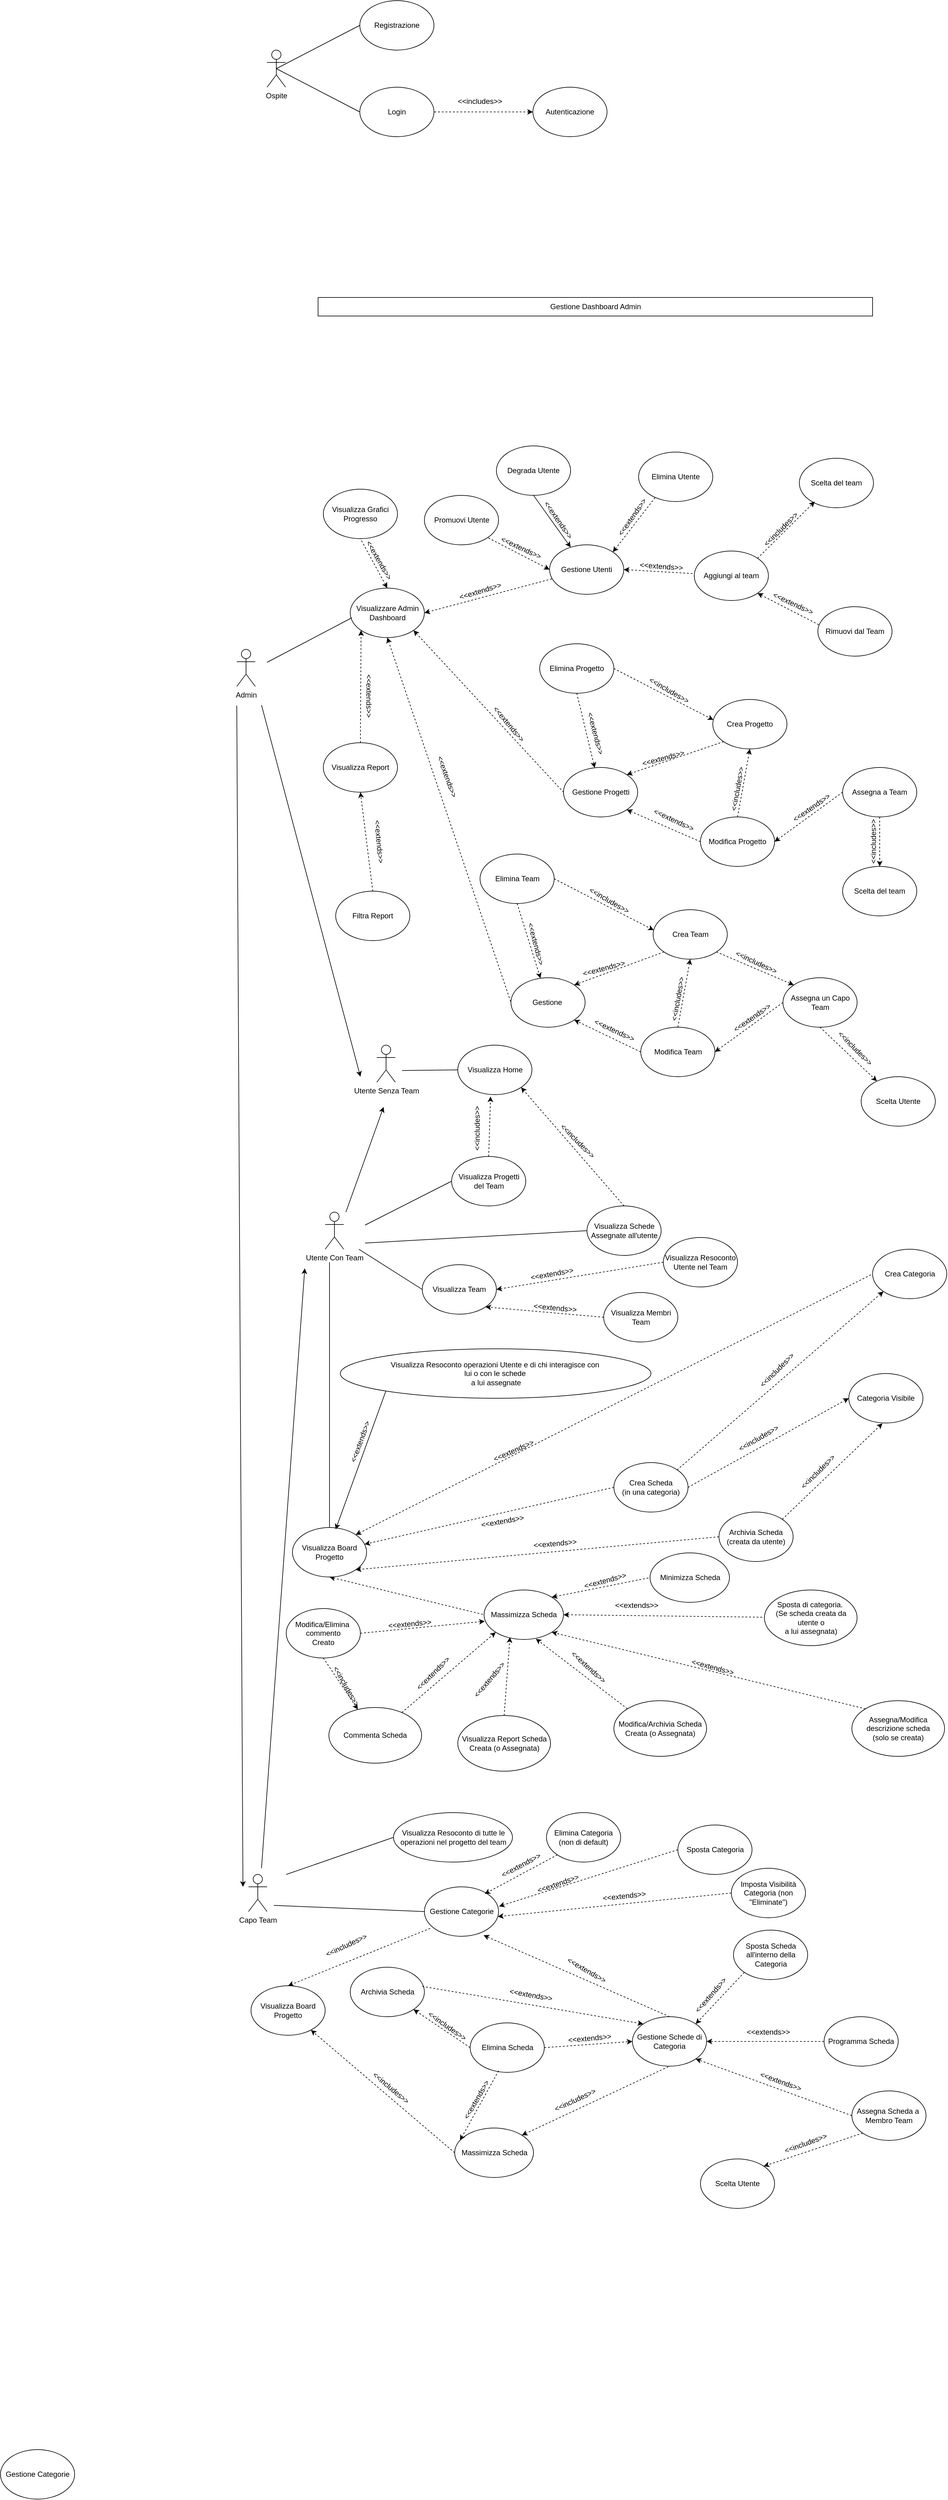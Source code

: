 <mxfile version="24.6.4" type="github">
  <diagram name="Pagina-1" id="KFBvWV9ZZOU13Cy6iktH">
    <mxGraphModel dx="5329" dy="2544" grid="1" gridSize="10" guides="1" tooltips="1" connect="1" arrows="1" fold="1" page="1" pageScale="1" pageWidth="827" pageHeight="1169" math="0" shadow="0">
      <root>
        <mxCell id="0" />
        <mxCell id="1" parent="0" />
        <mxCell id="cbM6GUbynL4qm3RJA88i-6" value="Ospite" style="shape=umlActor;verticalLabelPosition=bottom;verticalAlign=top;html=1;outlineConnect=0;" vertex="1" parent="1">
          <mxGeometry x="139" y="140" width="30" height="60" as="geometry" />
        </mxCell>
        <mxCell id="cbM6GUbynL4qm3RJA88i-9" value="" style="endArrow=none;html=1;rounded=0;exitX=0.5;exitY=0.5;exitDx=0;exitDy=0;exitPerimeter=0;entryX=0;entryY=0.5;entryDx=0;entryDy=0;" edge="1" parent="1" source="cbM6GUbynL4qm3RJA88i-6" target="cbM6GUbynL4qm3RJA88i-14">
          <mxGeometry width="50" height="50" relative="1" as="geometry">
            <mxPoint x="179" y="170" as="sourcePoint" />
            <mxPoint x="279" y="170" as="targetPoint" />
          </mxGeometry>
        </mxCell>
        <mxCell id="cbM6GUbynL4qm3RJA88i-10" value="Registrazione" style="ellipse;whiteSpace=wrap;html=1;" vertex="1" parent="1">
          <mxGeometry x="289" y="60" width="120" height="80" as="geometry" />
        </mxCell>
        <mxCell id="cbM6GUbynL4qm3RJA88i-15" style="edgeStyle=orthogonalEdgeStyle;rounded=0;orthogonalLoop=1;jettySize=auto;html=1;exitX=0;exitY=0.5;exitDx=0;exitDy=0;entryX=1;entryY=0.5;entryDx=0;entryDy=0;dashed=1;endArrow=none;endFill=0;startArrow=classic;startFill=1;" edge="1" parent="1" source="cbM6GUbynL4qm3RJA88i-13" target="cbM6GUbynL4qm3RJA88i-14">
          <mxGeometry relative="1" as="geometry" />
        </mxCell>
        <mxCell id="cbM6GUbynL4qm3RJA88i-13" value="Autenticazione" style="ellipse;whiteSpace=wrap;html=1;" vertex="1" parent="1">
          <mxGeometry x="569" y="200" width="120" height="80" as="geometry" />
        </mxCell>
        <mxCell id="cbM6GUbynL4qm3RJA88i-14" value="Login" style="ellipse;whiteSpace=wrap;html=1;" vertex="1" parent="1">
          <mxGeometry x="289" y="200" width="120" height="80" as="geometry" />
        </mxCell>
        <mxCell id="cbM6GUbynL4qm3RJA88i-17" value="" style="endArrow=none;html=1;rounded=0;entryX=0;entryY=0.5;entryDx=0;entryDy=0;exitX=0.5;exitY=0.5;exitDx=0;exitDy=0;exitPerimeter=0;" edge="1" parent="1" source="cbM6GUbynL4qm3RJA88i-6" target="cbM6GUbynL4qm3RJA88i-10">
          <mxGeometry width="50" height="50" relative="1" as="geometry">
            <mxPoint x="189" y="160" as="sourcePoint" />
            <mxPoint x="239" y="110" as="targetPoint" />
          </mxGeometry>
        </mxCell>
        <mxCell id="cbM6GUbynL4qm3RJA88i-18" value="&amp;lt;&amp;lt;includes&amp;gt;&amp;gt;" style="text;html=1;align=center;verticalAlign=middle;resizable=0;points=[];autosize=1;strokeColor=none;fillColor=none;" vertex="1" parent="1">
          <mxGeometry x="432.5" y="208" width="100" height="30" as="geometry" />
        </mxCell>
        <mxCell id="cbM6GUbynL4qm3RJA88i-19" value="Admin" style="shape=umlActor;verticalLabelPosition=bottom;verticalAlign=top;html=1;outlineConnect=0;" vertex="1" parent="1">
          <mxGeometry x="90" y="1109" width="30" height="60" as="geometry" />
        </mxCell>
        <mxCell id="cbM6GUbynL4qm3RJA88i-23" value="Visualizza Grafici&lt;br&gt;Progresso" style="ellipse;whiteSpace=wrap;html=1;" vertex="1" parent="1">
          <mxGeometry x="230" y="850" width="120" height="80" as="geometry" />
        </mxCell>
        <mxCell id="cbM6GUbynL4qm3RJA88i-28" value="Gestione Dashboard Admin" style="rounded=0;whiteSpace=wrap;html=1;" vertex="1" parent="1">
          <mxGeometry x="221.5" y="540" width="897" height="30" as="geometry" />
        </mxCell>
        <mxCell id="cbM6GUbynL4qm3RJA88i-31" style="rounded=0;orthogonalLoop=1;jettySize=auto;html=1;exitX=1;exitY=0.5;exitDx=0;exitDy=0;endArrow=none;endFill=0;dashed=1;startArrow=classic;startFill=1;" edge="1" parent="1" source="cbM6GUbynL4qm3RJA88i-29" target="cbM6GUbynL4qm3RJA88i-30">
          <mxGeometry relative="1" as="geometry" />
        </mxCell>
        <mxCell id="cbM6GUbynL4qm3RJA88i-96" style="rounded=0;orthogonalLoop=1;jettySize=auto;html=1;exitX=0.5;exitY=1;exitDx=0;exitDy=0;entryX=0;entryY=0.5;entryDx=0;entryDy=0;dashed=1;endArrow=none;endFill=0;startArrow=classic;startFill=1;" edge="1" parent="1" source="cbM6GUbynL4qm3RJA88i-29" target="cbM6GUbynL4qm3RJA88i-97">
          <mxGeometry relative="1" as="geometry">
            <mxPoint x="467.574" y="1501.716" as="targetPoint" />
          </mxGeometry>
        </mxCell>
        <mxCell id="cbM6GUbynL4qm3RJA88i-141" style="rounded=0;orthogonalLoop=1;jettySize=auto;html=1;exitX=0.5;exitY=0;exitDx=0;exitDy=0;entryX=0.5;entryY=1;entryDx=0;entryDy=0;dashed=1;startArrow=classic;startFill=1;endArrow=none;endFill=0;" edge="1" parent="1" source="cbM6GUbynL4qm3RJA88i-29" target="cbM6GUbynL4qm3RJA88i-23">
          <mxGeometry relative="1" as="geometry" />
        </mxCell>
        <mxCell id="cbM6GUbynL4qm3RJA88i-29" value="Visualizzare Admin Dashboard" style="ellipse;whiteSpace=wrap;html=1;" vertex="1" parent="1">
          <mxGeometry x="273.5" y="1010" width="120" height="80" as="geometry" />
        </mxCell>
        <mxCell id="cbM6GUbynL4qm3RJA88i-48" style="rounded=0;orthogonalLoop=1;jettySize=auto;html=1;exitX=0;exitY=0.5;exitDx=0;exitDy=0;entryX=1;entryY=1;entryDx=0;entryDy=0;endArrow=none;endFill=0;startArrow=classic;startFill=1;dashed=1;" edge="1" parent="1" source="cbM6GUbynL4qm3RJA88i-30" target="cbM6GUbynL4qm3RJA88i-40">
          <mxGeometry relative="1" as="geometry" />
        </mxCell>
        <mxCell id="cbM6GUbynL4qm3RJA88i-51" style="rounded=0;orthogonalLoop=1;jettySize=auto;html=1;exitX=1;exitY=0.5;exitDx=0;exitDy=0;endArrow=none;endFill=0;startArrow=classic;startFill=1;dashed=1;" edge="1" parent="1" source="cbM6GUbynL4qm3RJA88i-30" target="cbM6GUbynL4qm3RJA88i-43">
          <mxGeometry relative="1" as="geometry" />
        </mxCell>
        <mxCell id="cbM6GUbynL4qm3RJA88i-30" value="Gestione Utenti" style="ellipse;whiteSpace=wrap;html=1;" vertex="1" parent="1">
          <mxGeometry x="596" y="940" width="120" height="80" as="geometry" />
        </mxCell>
        <mxCell id="cbM6GUbynL4qm3RJA88i-32" value="Gestione Progetti" style="ellipse;whiteSpace=wrap;html=1;" vertex="1" parent="1">
          <mxGeometry x="618.5" y="1300" width="120" height="80" as="geometry" />
        </mxCell>
        <mxCell id="cbM6GUbynL4qm3RJA88i-133" style="rounded=0;orthogonalLoop=1;jettySize=auto;html=1;exitX=0.5;exitY=0;exitDx=0;exitDy=0;entryX=0;entryY=1;entryDx=0;entryDy=0;dashed=1;" edge="1" parent="1" source="cbM6GUbynL4qm3RJA88i-36" target="cbM6GUbynL4qm3RJA88i-29">
          <mxGeometry relative="1" as="geometry" />
        </mxCell>
        <mxCell id="cbM6GUbynL4qm3RJA88i-36" value="Visualizza Report" style="ellipse;whiteSpace=wrap;html=1;" vertex="1" parent="1">
          <mxGeometry x="230" y="1260" width="120" height="80" as="geometry" />
        </mxCell>
        <mxCell id="cbM6GUbynL4qm3RJA88i-39" value="&amp;lt;&amp;lt;extends&amp;gt;&amp;gt;" style="text;html=1;align=center;verticalAlign=middle;whiteSpace=wrap;rounded=0;rotation=343;" vertex="1" parent="1">
          <mxGeometry x="453.5" y="1000" width="60" height="30" as="geometry" />
        </mxCell>
        <mxCell id="cbM6GUbynL4qm3RJA88i-40" value="Promuovi Utente" style="ellipse;whiteSpace=wrap;html=1;" vertex="1" parent="1">
          <mxGeometry x="393.5" y="860" width="120" height="80" as="geometry" />
        </mxCell>
        <mxCell id="cbM6GUbynL4qm3RJA88i-49" style="rounded=0;orthogonalLoop=1;jettySize=auto;html=1;exitX=0.5;exitY=1;exitDx=0;exitDy=0;" edge="1" parent="1" source="cbM6GUbynL4qm3RJA88i-41" target="cbM6GUbynL4qm3RJA88i-30">
          <mxGeometry relative="1" as="geometry" />
        </mxCell>
        <mxCell id="cbM6GUbynL4qm3RJA88i-41" value="Degrada Utente" style="ellipse;whiteSpace=wrap;html=1;" vertex="1" parent="1">
          <mxGeometry x="510" y="780" width="120" height="80" as="geometry" />
        </mxCell>
        <mxCell id="cbM6GUbynL4qm3RJA88i-42" value="Elimina Utente" style="ellipse;whiteSpace=wrap;html=1;" vertex="1" parent="1">
          <mxGeometry x="740" y="790" width="120" height="80" as="geometry" />
        </mxCell>
        <mxCell id="cbM6GUbynL4qm3RJA88i-43" value="Aggiungi al team" style="ellipse;whiteSpace=wrap;html=1;" vertex="1" parent="1">
          <mxGeometry x="830" y="950" width="120" height="80" as="geometry" />
        </mxCell>
        <mxCell id="cbM6GUbynL4qm3RJA88i-44" value="Rimuovi dal Team" style="ellipse;whiteSpace=wrap;html=1;" vertex="1" parent="1">
          <mxGeometry x="1030" y="1040" width="120" height="80" as="geometry" />
        </mxCell>
        <mxCell id="cbM6GUbynL4qm3RJA88i-45" value="Scelta del team" style="ellipse;whiteSpace=wrap;html=1;" vertex="1" parent="1">
          <mxGeometry x="1000" y="800" width="120" height="80" as="geometry" />
        </mxCell>
        <mxCell id="cbM6GUbynL4qm3RJA88i-50" style="rounded=0;orthogonalLoop=1;jettySize=auto;html=1;exitX=1;exitY=0;exitDx=0;exitDy=0;entryX=0.233;entryY=0.9;entryDx=0;entryDy=0;entryPerimeter=0;endArrow=none;endFill=0;startArrow=classic;startFill=1;dashed=1;" edge="1" parent="1" source="cbM6GUbynL4qm3RJA88i-30" target="cbM6GUbynL4qm3RJA88i-42">
          <mxGeometry relative="1" as="geometry" />
        </mxCell>
        <mxCell id="cbM6GUbynL4qm3RJA88i-52" style="rounded=0;orthogonalLoop=1;jettySize=auto;html=1;exitX=1;exitY=0;exitDx=0;exitDy=0;entryX=0.208;entryY=0.875;entryDx=0;entryDy=0;entryPerimeter=0;dashed=1;" edge="1" parent="1" source="cbM6GUbynL4qm3RJA88i-43" target="cbM6GUbynL4qm3RJA88i-45">
          <mxGeometry relative="1" as="geometry" />
        </mxCell>
        <mxCell id="cbM6GUbynL4qm3RJA88i-53" style="rounded=0;orthogonalLoop=1;jettySize=auto;html=1;exitX=1;exitY=1;exitDx=0;exitDy=0;entryX=0.025;entryY=0.375;entryDx=0;entryDy=0;entryPerimeter=0;endArrow=none;endFill=0;startArrow=classic;startFill=1;dashed=1;" edge="1" parent="1" source="cbM6GUbynL4qm3RJA88i-43" target="cbM6GUbynL4qm3RJA88i-44">
          <mxGeometry relative="1" as="geometry" />
        </mxCell>
        <mxCell id="cbM6GUbynL4qm3RJA88i-54" value="&amp;lt;&amp;lt;extends&amp;gt;&amp;gt;" style="text;html=1;align=center;verticalAlign=middle;whiteSpace=wrap;rounded=0;rotation=55;" vertex="1" parent="1">
          <mxGeometry x="580" y="885" width="60" height="30" as="geometry" />
        </mxCell>
        <mxCell id="cbM6GUbynL4qm3RJA88i-56" value="&amp;lt;&amp;lt;extends&amp;gt;&amp;gt;" style="text;html=1;align=center;verticalAlign=middle;whiteSpace=wrap;rounded=0;rotation=25;" vertex="1" parent="1">
          <mxGeometry x="520" y="930" width="60" height="30" as="geometry" />
        </mxCell>
        <mxCell id="cbM6GUbynL4qm3RJA88i-57" value="&amp;lt;&amp;lt;extends&amp;gt;&amp;gt;" style="text;html=1;align=center;verticalAlign=middle;whiteSpace=wrap;rounded=0;rotation=-55;" vertex="1" parent="1">
          <mxGeometry x="700" y="880" width="60" height="30" as="geometry" />
        </mxCell>
        <mxCell id="cbM6GUbynL4qm3RJA88i-59" value="&amp;lt;&amp;lt;extends&amp;gt;&amp;gt;" style="text;html=1;align=center;verticalAlign=middle;whiteSpace=wrap;rounded=0;rotation=4;" vertex="1" parent="1">
          <mxGeometry x="747" y="960" width="60" height="30" as="geometry" />
        </mxCell>
        <mxCell id="cbM6GUbynL4qm3RJA88i-62" value="&amp;lt;&amp;lt;extends&amp;gt;&amp;gt;" style="text;html=1;align=center;verticalAlign=middle;whiteSpace=wrap;rounded=0;rotation=25;" vertex="1" parent="1">
          <mxGeometry x="960" y="1020" width="60" height="30" as="geometry" />
        </mxCell>
        <mxCell id="cbM6GUbynL4qm3RJA88i-63" value="&amp;lt;&amp;lt;includes&amp;gt;&amp;gt;" style="text;html=1;align=center;verticalAlign=middle;resizable=0;points=[];autosize=1;strokeColor=none;fillColor=none;rotation=-45;" vertex="1" parent="1">
          <mxGeometry x="920" y="900" width="100" height="30" as="geometry" />
        </mxCell>
        <mxCell id="cbM6GUbynL4qm3RJA88i-65" style="rounded=0;orthogonalLoop=1;jettySize=auto;html=1;exitX=1;exitY=1;exitDx=0;exitDy=0;endArrow=none;endFill=0;dashed=1;startArrow=classic;startFill=1;entryX=0;entryY=0.5;entryDx=0;entryDy=0;" edge="1" parent="1" source="cbM6GUbynL4qm3RJA88i-29" target="cbM6GUbynL4qm3RJA88i-32">
          <mxGeometry relative="1" as="geometry">
            <mxPoint x="440" y="1179.11" as="sourcePoint" />
            <mxPoint x="585" y="1120.11" as="targetPoint" />
          </mxGeometry>
        </mxCell>
        <mxCell id="cbM6GUbynL4qm3RJA88i-66" value="&amp;lt;&amp;lt;extends&amp;gt;&amp;gt;" style="text;html=1;align=center;verticalAlign=middle;whiteSpace=wrap;rounded=0;rotation=50;" vertex="1" parent="1">
          <mxGeometry x="500" y="1215" width="60" height="30" as="geometry" />
        </mxCell>
        <mxCell id="cbM6GUbynL4qm3RJA88i-71" style="rounded=0;orthogonalLoop=1;jettySize=auto;html=1;exitX=0;exitY=1;exitDx=0;exitDy=0;entryX=1;entryY=0;entryDx=0;entryDy=0;dashed=1;" edge="1" parent="1" source="cbM6GUbynL4qm3RJA88i-67" target="cbM6GUbynL4qm3RJA88i-32">
          <mxGeometry relative="1" as="geometry" />
        </mxCell>
        <mxCell id="cbM6GUbynL4qm3RJA88i-67" value="Crea Progetto" style="ellipse;whiteSpace=wrap;html=1;" vertex="1" parent="1">
          <mxGeometry x="860" y="1190" width="120" height="80" as="geometry" />
        </mxCell>
        <mxCell id="cbM6GUbynL4qm3RJA88i-79" style="rounded=0;orthogonalLoop=1;jettySize=auto;html=1;exitX=0.5;exitY=1;exitDx=0;exitDy=0;dashed=1;" edge="1" parent="1" source="cbM6GUbynL4qm3RJA88i-68" target="cbM6GUbynL4qm3RJA88i-32">
          <mxGeometry relative="1" as="geometry" />
        </mxCell>
        <mxCell id="cbM6GUbynL4qm3RJA88i-68" value="Elimina Progetto" style="ellipse;whiteSpace=wrap;html=1;" vertex="1" parent="1">
          <mxGeometry x="580" y="1100" width="120" height="80" as="geometry" />
        </mxCell>
        <mxCell id="cbM6GUbynL4qm3RJA88i-80" style="rounded=0;orthogonalLoop=1;jettySize=auto;html=1;exitX=0;exitY=0.5;exitDx=0;exitDy=0;entryX=1;entryY=1;entryDx=0;entryDy=0;dashed=1;" edge="1" parent="1" source="cbM6GUbynL4qm3RJA88i-69" target="cbM6GUbynL4qm3RJA88i-32">
          <mxGeometry relative="1" as="geometry" />
        </mxCell>
        <mxCell id="cbM6GUbynL4qm3RJA88i-86" style="rounded=0;orthogonalLoop=1;jettySize=auto;html=1;exitX=0.5;exitY=0;exitDx=0;exitDy=0;entryX=0.5;entryY=1;entryDx=0;entryDy=0;dashed=1;" edge="1" parent="1" source="cbM6GUbynL4qm3RJA88i-69" target="cbM6GUbynL4qm3RJA88i-67">
          <mxGeometry relative="1" as="geometry" />
        </mxCell>
        <mxCell id="cbM6GUbynL4qm3RJA88i-69" value="Modifica Progetto" style="ellipse;whiteSpace=wrap;html=1;" vertex="1" parent="1">
          <mxGeometry x="840" y="1380" width="120" height="80" as="geometry" />
        </mxCell>
        <mxCell id="cbM6GUbynL4qm3RJA88i-84" style="rounded=0;orthogonalLoop=1;jettySize=auto;html=1;exitX=0;exitY=0.5;exitDx=0;exitDy=0;entryX=1;entryY=0.5;entryDx=0;entryDy=0;dashed=1;" edge="1" parent="1" source="cbM6GUbynL4qm3RJA88i-70" target="cbM6GUbynL4qm3RJA88i-69">
          <mxGeometry relative="1" as="geometry" />
        </mxCell>
        <mxCell id="cbM6GUbynL4qm3RJA88i-119" style="edgeStyle=orthogonalEdgeStyle;rounded=0;orthogonalLoop=1;jettySize=auto;html=1;exitX=0.5;exitY=1;exitDx=0;exitDy=0;dashed=1;" edge="1" parent="1" source="cbM6GUbynL4qm3RJA88i-70" target="cbM6GUbynL4qm3RJA88i-114">
          <mxGeometry relative="1" as="geometry" />
        </mxCell>
        <mxCell id="cbM6GUbynL4qm3RJA88i-70" value="Assegna a Team" style="ellipse;whiteSpace=wrap;html=1;" vertex="1" parent="1">
          <mxGeometry x="1070" y="1300" width="120" height="80" as="geometry" />
        </mxCell>
        <mxCell id="cbM6GUbynL4qm3RJA88i-85" style="rounded=0;orthogonalLoop=1;jettySize=auto;html=1;exitX=1;exitY=0.5;exitDx=0;exitDy=0;entryX=0.008;entryY=0.413;entryDx=0;entryDy=0;entryPerimeter=0;dashed=1;" edge="1" parent="1" source="cbM6GUbynL4qm3RJA88i-68" target="cbM6GUbynL4qm3RJA88i-67">
          <mxGeometry relative="1" as="geometry" />
        </mxCell>
        <mxCell id="cbM6GUbynL4qm3RJA88i-87" value="&amp;lt;&amp;lt;extends&amp;gt;&amp;gt;" style="text;html=1;align=center;verticalAlign=middle;whiteSpace=wrap;rounded=0;rotation=-15;" vertex="1" parent="1">
          <mxGeometry x="750" y="1270" width="60" height="30" as="geometry" />
        </mxCell>
        <mxCell id="cbM6GUbynL4qm3RJA88i-88" value="&amp;lt;&amp;lt;extends&amp;gt;&amp;gt;" style="text;html=1;align=center;verticalAlign=middle;whiteSpace=wrap;rounded=0;rotation=-35;" vertex="1" parent="1">
          <mxGeometry x="990" y="1350" width="60" height="30" as="geometry" />
        </mxCell>
        <mxCell id="cbM6GUbynL4qm3RJA88i-89" value="&amp;lt;&amp;lt;extends&amp;gt;&amp;gt;" style="text;html=1;align=center;verticalAlign=middle;whiteSpace=wrap;rounded=0;rotation=25;" vertex="1" parent="1">
          <mxGeometry x="767" y="1370" width="60" height="30" as="geometry" />
        </mxCell>
        <mxCell id="cbM6GUbynL4qm3RJA88i-92" value="&amp;lt;&amp;lt;extends&amp;gt;&amp;gt;" style="text;html=1;align=center;verticalAlign=middle;whiteSpace=wrap;rounded=0;rotation=75;" vertex="1" parent="1">
          <mxGeometry x="640" y="1230" width="60" height="30" as="geometry" />
        </mxCell>
        <mxCell id="cbM6GUbynL4qm3RJA88i-94" value="&amp;lt;&amp;lt;includes&amp;gt;&amp;gt;" style="text;html=1;align=center;verticalAlign=middle;resizable=0;points=[];autosize=1;strokeColor=none;fillColor=none;rotation=30;" vertex="1" parent="1">
          <mxGeometry x="738.5" y="1160" width="100" height="30" as="geometry" />
        </mxCell>
        <mxCell id="cbM6GUbynL4qm3RJA88i-95" value="&amp;lt;&amp;lt;includes&amp;gt;&amp;gt;" style="text;html=1;align=center;verticalAlign=middle;resizable=0;points=[];autosize=1;strokeColor=none;fillColor=none;rotation=-80;" vertex="1" parent="1">
          <mxGeometry x="850" y="1320" width="100" height="30" as="geometry" />
        </mxCell>
        <mxCell id="cbM6GUbynL4qm3RJA88i-97" value="Gestione&amp;nbsp;" style="ellipse;whiteSpace=wrap;html=1;" vertex="1" parent="1">
          <mxGeometry x="533.5" y="1640" width="120" height="80" as="geometry" />
        </mxCell>
        <mxCell id="cbM6GUbynL4qm3RJA88i-98" style="rounded=0;orthogonalLoop=1;jettySize=auto;html=1;exitX=0;exitY=1;exitDx=0;exitDy=0;entryX=1;entryY=0;entryDx=0;entryDy=0;dashed=1;" edge="1" source="cbM6GUbynL4qm3RJA88i-99" target="cbM6GUbynL4qm3RJA88i-97" parent="1">
          <mxGeometry relative="1" as="geometry" />
        </mxCell>
        <mxCell id="cbM6GUbynL4qm3RJA88i-120" style="rounded=0;orthogonalLoop=1;jettySize=auto;html=1;exitX=1;exitY=1;exitDx=0;exitDy=0;entryX=0;entryY=0;entryDx=0;entryDy=0;dashed=1;" edge="1" parent="1" source="cbM6GUbynL4qm3RJA88i-99" target="cbM6GUbynL4qm3RJA88i-106">
          <mxGeometry relative="1" as="geometry" />
        </mxCell>
        <mxCell id="cbM6GUbynL4qm3RJA88i-99" value="Crea Team" style="ellipse;whiteSpace=wrap;html=1;" vertex="1" parent="1">
          <mxGeometry x="763.5" y="1530" width="120" height="80" as="geometry" />
        </mxCell>
        <mxCell id="cbM6GUbynL4qm3RJA88i-100" style="rounded=0;orthogonalLoop=1;jettySize=auto;html=1;exitX=0.5;exitY=1;exitDx=0;exitDy=0;dashed=1;" edge="1" source="cbM6GUbynL4qm3RJA88i-101" target="cbM6GUbynL4qm3RJA88i-97" parent="1">
          <mxGeometry relative="1" as="geometry" />
        </mxCell>
        <mxCell id="cbM6GUbynL4qm3RJA88i-101" value="Elimina Team" style="ellipse;whiteSpace=wrap;html=1;" vertex="1" parent="1">
          <mxGeometry x="483.5" y="1440" width="120" height="80" as="geometry" />
        </mxCell>
        <mxCell id="cbM6GUbynL4qm3RJA88i-102" style="rounded=0;orthogonalLoop=1;jettySize=auto;html=1;exitX=0;exitY=0.5;exitDx=0;exitDy=0;entryX=1;entryY=1;entryDx=0;entryDy=0;dashed=1;" edge="1" source="cbM6GUbynL4qm3RJA88i-104" target="cbM6GUbynL4qm3RJA88i-97" parent="1">
          <mxGeometry relative="1" as="geometry" />
        </mxCell>
        <mxCell id="cbM6GUbynL4qm3RJA88i-103" style="rounded=0;orthogonalLoop=1;jettySize=auto;html=1;exitX=0.5;exitY=0;exitDx=0;exitDy=0;entryX=0.5;entryY=1;entryDx=0;entryDy=0;dashed=1;" edge="1" source="cbM6GUbynL4qm3RJA88i-104" target="cbM6GUbynL4qm3RJA88i-99" parent="1">
          <mxGeometry relative="1" as="geometry" />
        </mxCell>
        <mxCell id="cbM6GUbynL4qm3RJA88i-104" value="Modifica Team" style="ellipse;whiteSpace=wrap;html=1;" vertex="1" parent="1">
          <mxGeometry x="743.5" y="1720" width="120" height="80" as="geometry" />
        </mxCell>
        <mxCell id="cbM6GUbynL4qm3RJA88i-105" style="rounded=0;orthogonalLoop=1;jettySize=auto;html=1;exitX=0;exitY=0.5;exitDx=0;exitDy=0;entryX=1;entryY=0.5;entryDx=0;entryDy=0;dashed=1;" edge="1" source="cbM6GUbynL4qm3RJA88i-106" target="cbM6GUbynL4qm3RJA88i-104" parent="1">
          <mxGeometry relative="1" as="geometry" />
        </mxCell>
        <mxCell id="cbM6GUbynL4qm3RJA88i-106" value="Assegna un Capo Team" style="ellipse;whiteSpace=wrap;html=1;" vertex="1" parent="1">
          <mxGeometry x="973.5" y="1640" width="120" height="80" as="geometry" />
        </mxCell>
        <mxCell id="cbM6GUbynL4qm3RJA88i-107" style="rounded=0;orthogonalLoop=1;jettySize=auto;html=1;exitX=1;exitY=0.5;exitDx=0;exitDy=0;entryX=0.008;entryY=0.413;entryDx=0;entryDy=0;entryPerimeter=0;dashed=1;" edge="1" source="cbM6GUbynL4qm3RJA88i-101" target="cbM6GUbynL4qm3RJA88i-99" parent="1">
          <mxGeometry relative="1" as="geometry" />
        </mxCell>
        <mxCell id="cbM6GUbynL4qm3RJA88i-108" value="&amp;lt;&amp;lt;extends&amp;gt;&amp;gt;" style="text;html=1;align=center;verticalAlign=middle;whiteSpace=wrap;rounded=0;rotation=-15;" vertex="1" parent="1">
          <mxGeometry x="653.5" y="1610" width="60" height="30" as="geometry" />
        </mxCell>
        <mxCell id="cbM6GUbynL4qm3RJA88i-109" value="&amp;lt;&amp;lt;extends&amp;gt;&amp;gt;" style="text;html=1;align=center;verticalAlign=middle;whiteSpace=wrap;rounded=0;rotation=-35;" vertex="1" parent="1">
          <mxGeometry x="893.5" y="1690" width="60" height="30" as="geometry" />
        </mxCell>
        <mxCell id="cbM6GUbynL4qm3RJA88i-110" value="&amp;lt;&amp;lt;extends&amp;gt;&amp;gt;" style="text;html=1;align=center;verticalAlign=middle;whiteSpace=wrap;rounded=0;rotation=25;" vertex="1" parent="1">
          <mxGeometry x="670.5" y="1710" width="60" height="30" as="geometry" />
        </mxCell>
        <mxCell id="cbM6GUbynL4qm3RJA88i-111" value="&amp;lt;&amp;lt;extends&amp;gt;&amp;gt;" style="text;html=1;align=center;verticalAlign=middle;whiteSpace=wrap;rounded=0;rotation=75;" vertex="1" parent="1">
          <mxGeometry x="543.5" y="1570" width="60" height="30" as="geometry" />
        </mxCell>
        <mxCell id="cbM6GUbynL4qm3RJA88i-112" value="&amp;lt;&amp;lt;includes&amp;gt;&amp;gt;" style="text;html=1;align=center;verticalAlign=middle;resizable=0;points=[];autosize=1;strokeColor=none;fillColor=none;rotation=30;" vertex="1" parent="1">
          <mxGeometry x="642" y="1500" width="100" height="30" as="geometry" />
        </mxCell>
        <mxCell id="cbM6GUbynL4qm3RJA88i-113" value="&amp;lt;&amp;lt;includes&amp;gt;&amp;gt;" style="text;html=1;align=center;verticalAlign=middle;resizable=0;points=[];autosize=1;strokeColor=none;fillColor=none;rotation=-80;" vertex="1" parent="1">
          <mxGeometry x="753.5" y="1660" width="100" height="30" as="geometry" />
        </mxCell>
        <mxCell id="cbM6GUbynL4qm3RJA88i-114" value="Scelta del team" style="ellipse;whiteSpace=wrap;html=1;" vertex="1" parent="1">
          <mxGeometry x="1070" y="1460" width="120" height="80" as="geometry" />
        </mxCell>
        <mxCell id="cbM6GUbynL4qm3RJA88i-116" value="&amp;lt;&amp;lt;includes&amp;gt;&amp;gt;" style="text;html=1;align=center;verticalAlign=middle;resizable=0;points=[];autosize=1;strokeColor=none;fillColor=none;rotation=-90;" vertex="1" parent="1">
          <mxGeometry x="1070" y="1405" width="100" height="30" as="geometry" />
        </mxCell>
        <mxCell id="cbM6GUbynL4qm3RJA88i-121" value="&amp;lt;&amp;lt;includes&amp;gt;&amp;gt;" style="text;html=1;align=center;verticalAlign=middle;resizable=0;points=[];autosize=1;strokeColor=none;fillColor=none;rotation=25;" vertex="1" parent="1">
          <mxGeometry x="880" y="1600" width="100" height="30" as="geometry" />
        </mxCell>
        <mxCell id="cbM6GUbynL4qm3RJA88i-122" style="rounded=0;orthogonalLoop=1;jettySize=auto;html=1;exitX=0.5;exitY=1;exitDx=0;exitDy=0;dashed=1;" edge="1" target="cbM6GUbynL4qm3RJA88i-123" parent="1" source="cbM6GUbynL4qm3RJA88i-106">
          <mxGeometry relative="1" as="geometry">
            <mxPoint x="1033.5" y="1730" as="sourcePoint" />
          </mxGeometry>
        </mxCell>
        <mxCell id="cbM6GUbynL4qm3RJA88i-123" value="Scelta Utente" style="ellipse;whiteSpace=wrap;html=1;" vertex="1" parent="1">
          <mxGeometry x="1100" y="1800" width="120" height="80" as="geometry" />
        </mxCell>
        <mxCell id="cbM6GUbynL4qm3RJA88i-124" value="&amp;lt;&amp;lt;includes&amp;gt;&amp;gt;" style="text;html=1;align=center;verticalAlign=middle;resizable=0;points=[];autosize=1;strokeColor=none;fillColor=none;rotation=45;" vertex="1" parent="1">
          <mxGeometry x="1040" y="1739" width="100" height="30" as="geometry" />
        </mxCell>
        <mxCell id="cbM6GUbynL4qm3RJA88i-137" style="rounded=0;orthogonalLoop=1;jettySize=auto;html=1;exitX=0.5;exitY=0;exitDx=0;exitDy=0;entryX=0.5;entryY=1;entryDx=0;entryDy=0;dashed=1;" edge="1" parent="1" source="cbM6GUbynL4qm3RJA88i-136" target="cbM6GUbynL4qm3RJA88i-36">
          <mxGeometry relative="1" as="geometry" />
        </mxCell>
        <mxCell id="cbM6GUbynL4qm3RJA88i-136" value="Filtra Report" style="ellipse;whiteSpace=wrap;html=1;" vertex="1" parent="1">
          <mxGeometry x="250" y="1500" width="120" height="80" as="geometry" />
        </mxCell>
        <mxCell id="cbM6GUbynL4qm3RJA88i-138" value="&amp;lt;&amp;lt;extends&amp;gt;&amp;gt;" style="text;html=1;align=center;verticalAlign=middle;whiteSpace=wrap;rounded=0;rotation=70;" vertex="1" parent="1">
          <mxGeometry x="400" y="1300" width="60" height="30" as="geometry" />
        </mxCell>
        <mxCell id="cbM6GUbynL4qm3RJA88i-139" value="&amp;lt;&amp;lt;extends&amp;gt;&amp;gt;" style="text;html=1;align=center;verticalAlign=middle;whiteSpace=wrap;rounded=0;rotation=90;" vertex="1" parent="1">
          <mxGeometry x="273.5" y="1169" width="60" height="30" as="geometry" />
        </mxCell>
        <mxCell id="cbM6GUbynL4qm3RJA88i-140" value="&amp;lt;&amp;lt;extends&amp;gt;&amp;gt;" style="text;html=1;align=center;verticalAlign=middle;whiteSpace=wrap;rounded=0;rotation=85;" vertex="1" parent="1">
          <mxGeometry x="290" y="1405" width="60" height="30" as="geometry" />
        </mxCell>
        <mxCell id="cbM6GUbynL4qm3RJA88i-142" value="&amp;lt;&amp;lt;extends&amp;gt;&amp;gt;" style="text;html=1;align=center;verticalAlign=middle;whiteSpace=wrap;rounded=0;rotation=60;" vertex="1" parent="1">
          <mxGeometry x="290" y="950" width="60" height="30" as="geometry" />
        </mxCell>
        <mxCell id="cbM6GUbynL4qm3RJA88i-144" value="Utente Senza Team" style="shape=umlActor;verticalLabelPosition=bottom;verticalAlign=top;html=1;outlineConnect=0;" vertex="1" parent="1">
          <mxGeometry x="316.5" y="1749" width="30" height="60" as="geometry" />
        </mxCell>
        <mxCell id="cbM6GUbynL4qm3RJA88i-145" value="Visualizza Home" style="ellipse;whiteSpace=wrap;html=1;" vertex="1" parent="1">
          <mxGeometry x="447.5" y="1749" width="120" height="80" as="geometry" />
        </mxCell>
        <mxCell id="cbM6GUbynL4qm3RJA88i-146" value="Visualizza Team" style="ellipse;whiteSpace=wrap;html=1;" vertex="1" parent="1">
          <mxGeometry x="390" y="2104" width="120" height="80" as="geometry" />
        </mxCell>
        <mxCell id="cbM6GUbynL4qm3RJA88i-219" style="rounded=0;orthogonalLoop=1;jettySize=auto;html=1;exitX=1;exitY=0;exitDx=0;exitDy=0;entryX=0;entryY=0.5;entryDx=0;entryDy=0;endArrow=none;endFill=0;startArrow=classic;startFill=1;dashed=1;" edge="1" parent="1" source="cbM6GUbynL4qm3RJA88i-147" target="cbM6GUbynL4qm3RJA88i-218">
          <mxGeometry relative="1" as="geometry" />
        </mxCell>
        <mxCell id="cbM6GUbynL4qm3RJA88i-222" style="rounded=0;orthogonalLoop=1;jettySize=auto;html=1;exitX=0.5;exitY=1;exitDx=0;exitDy=0;entryX=0;entryY=0.5;entryDx=0;entryDy=0;dashed=1;endArrow=none;endFill=0;startArrow=classic;startFill=1;" edge="1" parent="1" source="cbM6GUbynL4qm3RJA88i-147" target="cbM6GUbynL4qm3RJA88i-225">
          <mxGeometry relative="1" as="geometry">
            <mxPoint x="380" y="2789" as="targetPoint" />
          </mxGeometry>
        </mxCell>
        <mxCell id="cbM6GUbynL4qm3RJA88i-147" value="Visualizza Board&lt;br&gt;Progetto" style="ellipse;whiteSpace=wrap;html=1;" vertex="1" parent="1">
          <mxGeometry x="180" y="2529" width="120" height="80" as="geometry" />
        </mxCell>
        <mxCell id="cbM6GUbynL4qm3RJA88i-149" value="Capo Team" style="shape=umlActor;verticalLabelPosition=bottom;verticalAlign=top;html=1;outlineConnect=0;" vertex="1" parent="1">
          <mxGeometry x="109" y="3090" width="30" height="60" as="geometry" />
        </mxCell>
        <mxCell id="cbM6GUbynL4qm3RJA88i-152" value="Visualizza Progetti&lt;br&gt;del Team" style="ellipse;whiteSpace=wrap;html=1;" vertex="1" parent="1">
          <mxGeometry x="437.5" y="1929" width="120" height="80" as="geometry" />
        </mxCell>
        <mxCell id="cbM6GUbynL4qm3RJA88i-197" style="rounded=0;orthogonalLoop=1;jettySize=auto;html=1;exitX=0.5;exitY=0;exitDx=0;exitDy=0;entryX=1;entryY=1;entryDx=0;entryDy=0;dashed=1;" edge="1" parent="1" source="cbM6GUbynL4qm3RJA88i-153" target="cbM6GUbynL4qm3RJA88i-145">
          <mxGeometry relative="1" as="geometry" />
        </mxCell>
        <mxCell id="cbM6GUbynL4qm3RJA88i-153" value="Visualizza Schede Assegnate all&#39;utente" style="ellipse;whiteSpace=wrap;html=1;" vertex="1" parent="1">
          <mxGeometry x="656.5" y="2009" width="120" height="80" as="geometry" />
        </mxCell>
        <mxCell id="cbM6GUbynL4qm3RJA88i-206" style="rounded=0;orthogonalLoop=1;jettySize=auto;html=1;exitX=0;exitY=0.5;exitDx=0;exitDy=0;entryX=1;entryY=1;entryDx=0;entryDy=0;dashed=1;" edge="1" parent="1" source="cbM6GUbynL4qm3RJA88i-154" target="cbM6GUbynL4qm3RJA88i-146">
          <mxGeometry relative="1" as="geometry" />
        </mxCell>
        <mxCell id="cbM6GUbynL4qm3RJA88i-154" value="Visualizza Membri&lt;div&gt;Team&lt;/div&gt;" style="ellipse;whiteSpace=wrap;html=1;" vertex="1" parent="1">
          <mxGeometry x="683.5" y="2149" width="120" height="80" as="geometry" />
        </mxCell>
        <mxCell id="cbM6GUbynL4qm3RJA88i-311" style="rounded=0;orthogonalLoop=1;jettySize=auto;html=1;exitX=0;exitY=0.5;exitDx=0;exitDy=0;entryX=1;entryY=1;entryDx=0;entryDy=0;dashed=1;" edge="1" parent="1" source="cbM6GUbynL4qm3RJA88i-177" target="cbM6GUbynL4qm3RJA88i-310">
          <mxGeometry relative="1" as="geometry" />
        </mxCell>
        <mxCell id="cbM6GUbynL4qm3RJA88i-177" value="Elimina Scheda" style="ellipse;whiteSpace=wrap;html=1;" vertex="1" parent="1">
          <mxGeometry x="467.5" y="3330" width="120" height="80" as="geometry" />
        </mxCell>
        <mxCell id="cbM6GUbynL4qm3RJA88i-183" value="" style="endArrow=classic;html=1;rounded=0;" edge="1" parent="1">
          <mxGeometry width="50" height="50" relative="1" as="geometry">
            <mxPoint x="130" y="1199" as="sourcePoint" />
            <mxPoint x="290" y="1800" as="targetPoint" />
          </mxGeometry>
        </mxCell>
        <mxCell id="cbM6GUbynL4qm3RJA88i-184" value="" style="endArrow=classic;html=1;rounded=0;" edge="1" parent="1">
          <mxGeometry width="50" height="50" relative="1" as="geometry">
            <mxPoint x="90" y="1200" as="sourcePoint" />
            <mxPoint x="100" y="3110" as="targetPoint" />
          </mxGeometry>
        </mxCell>
        <mxCell id="cbM6GUbynL4qm3RJA88i-185" value="Utente Con Team" style="shape=umlActor;verticalLabelPosition=bottom;verticalAlign=top;html=1;outlineConnect=0;" vertex="1" parent="1">
          <mxGeometry x="233" y="2019" width="30" height="60" as="geometry" />
        </mxCell>
        <mxCell id="cbM6GUbynL4qm3RJA88i-186" value="" style="endArrow=none;html=1;rounded=0;entryX=0.021;entryY=0.6;entryDx=0;entryDy=0;entryPerimeter=0;" edge="1" parent="1" target="cbM6GUbynL4qm3RJA88i-29">
          <mxGeometry width="50" height="50" relative="1" as="geometry">
            <mxPoint x="139" y="1130" as="sourcePoint" />
            <mxPoint x="260" y="1050" as="targetPoint" />
          </mxGeometry>
        </mxCell>
        <mxCell id="cbM6GUbynL4qm3RJA88i-188" value="" style="endArrow=none;html=1;rounded=0;entryX=0;entryY=0.5;entryDx=0;entryDy=0;" edge="1" parent="1" target="cbM6GUbynL4qm3RJA88i-145">
          <mxGeometry width="50" height="50" relative="1" as="geometry">
            <mxPoint x="357.5" y="1790" as="sourcePoint" />
            <mxPoint x="437.5" y="1789" as="targetPoint" />
          </mxGeometry>
        </mxCell>
        <mxCell id="cbM6GUbynL4qm3RJA88i-189" value="" style="endArrow=classic;html=1;rounded=0;" edge="1" parent="1">
          <mxGeometry width="50" height="50" relative="1" as="geometry">
            <mxPoint x="266.5" y="2019" as="sourcePoint" />
            <mxPoint x="327.5" y="1849" as="targetPoint" />
          </mxGeometry>
        </mxCell>
        <mxCell id="cbM6GUbynL4qm3RJA88i-190" value="" style="endArrow=classic;html=1;rounded=0;" edge="1" parent="1">
          <mxGeometry width="50" height="50" relative="1" as="geometry">
            <mxPoint x="130" y="3080" as="sourcePoint" />
            <mxPoint x="200" y="2110" as="targetPoint" />
          </mxGeometry>
        </mxCell>
        <mxCell id="cbM6GUbynL4qm3RJA88i-193" value="" style="endArrow=none;html=1;rounded=0;entryX=0;entryY=0.5;entryDx=0;entryDy=0;" edge="1" parent="1" target="cbM6GUbynL4qm3RJA88i-152">
          <mxGeometry width="50" height="50" relative="1" as="geometry">
            <mxPoint x="297.5" y="2040" as="sourcePoint" />
            <mxPoint x="387.5" y="2039" as="targetPoint" />
          </mxGeometry>
        </mxCell>
        <mxCell id="cbM6GUbynL4qm3RJA88i-194" value="" style="endArrow=none;html=1;rounded=0;entryX=0;entryY=0.5;entryDx=0;entryDy=0;" edge="1" parent="1" target="cbM6GUbynL4qm3RJA88i-146">
          <mxGeometry width="50" height="50" relative="1" as="geometry">
            <mxPoint x="287.5" y="2079" as="sourcePoint" />
            <mxPoint x="417.5" y="2069" as="targetPoint" />
          </mxGeometry>
        </mxCell>
        <mxCell id="cbM6GUbynL4qm3RJA88i-196" value="" style="endArrow=none;html=1;rounded=0;entryX=0;entryY=0.5;entryDx=0;entryDy=0;" edge="1" parent="1" target="cbM6GUbynL4qm3RJA88i-153">
          <mxGeometry width="50" height="50" relative="1" as="geometry">
            <mxPoint x="297.5" y="2069" as="sourcePoint" />
            <mxPoint x="457.5" y="2159" as="targetPoint" />
          </mxGeometry>
        </mxCell>
        <mxCell id="cbM6GUbynL4qm3RJA88i-198" style="rounded=0;orthogonalLoop=1;jettySize=auto;html=1;exitX=0.5;exitY=0;exitDx=0;exitDy=0;entryX=0.442;entryY=1.038;entryDx=0;entryDy=0;entryPerimeter=0;dashed=1;" edge="1" parent="1" source="cbM6GUbynL4qm3RJA88i-152" target="cbM6GUbynL4qm3RJA88i-145">
          <mxGeometry relative="1" as="geometry" />
        </mxCell>
        <mxCell id="cbM6GUbynL4qm3RJA88i-199" value="&amp;lt;&amp;lt;includes&amp;gt;&amp;gt;" style="text;html=1;align=center;verticalAlign=middle;resizable=0;points=[];autosize=1;strokeColor=none;fillColor=none;rotation=45;" vertex="1" parent="1">
          <mxGeometry x="591" y="1889" width="100" height="30" as="geometry" />
        </mxCell>
        <mxCell id="cbM6GUbynL4qm3RJA88i-202" value="&amp;lt;&amp;lt;includes&amp;gt;&amp;gt;" style="text;html=1;align=center;verticalAlign=middle;resizable=0;points=[];autosize=1;strokeColor=none;fillColor=none;rotation=-90;" vertex="1" parent="1">
          <mxGeometry x="429" y="1869" width="100" height="30" as="geometry" />
        </mxCell>
        <mxCell id="cbM6GUbynL4qm3RJA88i-205" style="rounded=0;orthogonalLoop=1;jettySize=auto;html=1;exitX=0;exitY=0.5;exitDx=0;exitDy=0;entryX=1;entryY=0.5;entryDx=0;entryDy=0;dashed=1;" edge="1" parent="1" source="cbM6GUbynL4qm3RJA88i-203" target="cbM6GUbynL4qm3RJA88i-146">
          <mxGeometry relative="1" as="geometry" />
        </mxCell>
        <mxCell id="cbM6GUbynL4qm3RJA88i-203" value="Visualizza Resoconto&lt;br&gt;Utente nel Team" style="ellipse;whiteSpace=wrap;html=1;" vertex="1" parent="1">
          <mxGeometry x="780" y="2060" width="120" height="80" as="geometry" />
        </mxCell>
        <mxCell id="cbM6GUbynL4qm3RJA88i-204" value="&amp;lt;&amp;lt;extends&amp;gt;&amp;gt;" style="text;html=1;align=center;verticalAlign=middle;whiteSpace=wrap;rounded=0;rotation=-10;" vertex="1" parent="1">
          <mxGeometry x="570" y="2104" width="60" height="30" as="geometry" />
        </mxCell>
        <mxCell id="cbM6GUbynL4qm3RJA88i-207" value="&amp;lt;&amp;lt;extends&amp;gt;&amp;gt;" style="text;html=1;align=center;verticalAlign=middle;whiteSpace=wrap;rounded=0;rotation=5;" vertex="1" parent="1">
          <mxGeometry x="575.25" y="2159" width="60" height="30" as="geometry" />
        </mxCell>
        <mxCell id="cbM6GUbynL4qm3RJA88i-208" value="" style="endArrow=none;html=1;rounded=0;entryX=0.5;entryY=0;entryDx=0;entryDy=0;" edge="1" parent="1" target="cbM6GUbynL4qm3RJA88i-147">
          <mxGeometry width="50" height="50" relative="1" as="geometry">
            <mxPoint x="240" y="2100" as="sourcePoint" />
            <mxPoint x="190" y="2199" as="targetPoint" />
          </mxGeometry>
        </mxCell>
        <mxCell id="cbM6GUbynL4qm3RJA88i-329" style="rounded=0;orthogonalLoop=1;jettySize=auto;html=1;exitX=0;exitY=1;exitDx=0;exitDy=0;entryX=1;entryY=0;entryDx=0;entryDy=0;startArrow=classic;startFill=1;endArrow=none;endFill=0;dashed=1;" edge="1" parent="1" source="cbM6GUbynL4qm3RJA88i-218" target="cbM6GUbynL4qm3RJA88i-220">
          <mxGeometry relative="1" as="geometry" />
        </mxCell>
        <mxCell id="cbM6GUbynL4qm3RJA88i-218" value="Crea Categoria" style="ellipse;whiteSpace=wrap;html=1;" vertex="1" parent="1">
          <mxGeometry x="1118.5" y="2079" width="120" height="80" as="geometry" />
        </mxCell>
        <mxCell id="cbM6GUbynL4qm3RJA88i-241" style="rounded=0;orthogonalLoop=1;jettySize=auto;html=1;exitX=0;exitY=0.5;exitDx=0;exitDy=0;dashed=1;" edge="1" parent="1" source="cbM6GUbynL4qm3RJA88i-220" target="cbM6GUbynL4qm3RJA88i-147">
          <mxGeometry relative="1" as="geometry" />
        </mxCell>
        <mxCell id="cbM6GUbynL4qm3RJA88i-307" style="rounded=0;orthogonalLoop=1;jettySize=auto;html=1;exitX=1;exitY=0.5;exitDx=0;exitDy=0;entryX=0;entryY=0.5;entryDx=0;entryDy=0;dashed=1;" edge="1" parent="1" source="cbM6GUbynL4qm3RJA88i-220" target="cbM6GUbynL4qm3RJA88i-306">
          <mxGeometry relative="1" as="geometry" />
        </mxCell>
        <mxCell id="cbM6GUbynL4qm3RJA88i-220" value="Crea Scheda&lt;br&gt;(in una categoria)" style="ellipse;whiteSpace=wrap;html=1;" vertex="1" parent="1">
          <mxGeometry x="700" y="2424" width="120" height="80" as="geometry" />
        </mxCell>
        <mxCell id="cbM6GUbynL4qm3RJA88i-242" style="rounded=0;orthogonalLoop=1;jettySize=auto;html=1;exitX=0;exitY=0.5;exitDx=0;exitDy=0;entryX=1;entryY=1;entryDx=0;entryDy=0;dashed=1;" edge="1" parent="1" source="cbM6GUbynL4qm3RJA88i-221" target="cbM6GUbynL4qm3RJA88i-147">
          <mxGeometry relative="1" as="geometry" />
        </mxCell>
        <mxCell id="cbM6GUbynL4qm3RJA88i-221" value="Archivia Scheda&lt;br&gt;(creata da utente)" style="ellipse;whiteSpace=wrap;html=1;" vertex="1" parent="1">
          <mxGeometry x="870" y="2504" width="120" height="80" as="geometry" />
        </mxCell>
        <mxCell id="cbM6GUbynL4qm3RJA88i-232" style="rounded=0;orthogonalLoop=1;jettySize=auto;html=1;exitX=1;exitY=0.5;exitDx=0;exitDy=0;dashed=1;endArrow=none;endFill=0;startArrow=classic;startFill=1;" edge="1" parent="1" source="cbM6GUbynL4qm3RJA88i-225" target="cbM6GUbynL4qm3RJA88i-231">
          <mxGeometry relative="1" as="geometry" />
        </mxCell>
        <mxCell id="cbM6GUbynL4qm3RJA88i-319" style="rounded=0;orthogonalLoop=1;jettySize=auto;html=1;exitX=1;exitY=0;exitDx=0;exitDy=0;entryX=0;entryY=0.5;entryDx=0;entryDy=0;dashed=1;startArrow=classic;startFill=1;endArrow=none;endFill=0;" edge="1" parent="1" source="cbM6GUbynL4qm3RJA88i-225" target="cbM6GUbynL4qm3RJA88i-318">
          <mxGeometry relative="1" as="geometry" />
        </mxCell>
        <mxCell id="cbM6GUbynL4qm3RJA88i-225" value="Massimizza Scheda" style="ellipse;whiteSpace=wrap;html=1;" vertex="1" parent="1">
          <mxGeometry x="490" y="2630" width="128.5" height="80" as="geometry" />
        </mxCell>
        <mxCell id="cbM6GUbynL4qm3RJA88i-229" value="Visualizza Resoconto operazioni Utente e di chi interagisce con&amp;nbsp;&lt;br&gt;lui o con le schede&amp;nbsp;&lt;br&gt;a lui assegnate" style="ellipse;whiteSpace=wrap;html=1;" vertex="1" parent="1">
          <mxGeometry x="257.5" y="2240" width="502.5" height="80" as="geometry" />
        </mxCell>
        <mxCell id="cbM6GUbynL4qm3RJA88i-230" style="rounded=0;orthogonalLoop=1;jettySize=auto;html=1;exitX=0;exitY=1;exitDx=0;exitDy=0;entryX=0.583;entryY=0.038;entryDx=0;entryDy=0;entryPerimeter=0;" edge="1" parent="1" source="cbM6GUbynL4qm3RJA88i-229" target="cbM6GUbynL4qm3RJA88i-147">
          <mxGeometry relative="1" as="geometry" />
        </mxCell>
        <mxCell id="cbM6GUbynL4qm3RJA88i-231" value="Sposta di categoria.&amp;nbsp;&lt;br&gt;(Se scheda creata da utente o&lt;br&gt;a lui assegnata)" style="ellipse;whiteSpace=wrap;html=1;" vertex="1" parent="1">
          <mxGeometry x="943.5" y="2630" width="150" height="90" as="geometry" />
        </mxCell>
        <mxCell id="cbM6GUbynL4qm3RJA88i-238" style="rounded=0;orthogonalLoop=1;jettySize=auto;html=1;exitX=0;exitY=0;exitDx=0;exitDy=0;entryX=1;entryY=1;entryDx=0;entryDy=0;dashed=1;" edge="1" parent="1" source="cbM6GUbynL4qm3RJA88i-233" target="cbM6GUbynL4qm3RJA88i-225">
          <mxGeometry relative="1" as="geometry" />
        </mxCell>
        <mxCell id="cbM6GUbynL4qm3RJA88i-233" value="Assegna/Modifica descrizione scheda&lt;br&gt;(solo se creata)" style="ellipse;whiteSpace=wrap;html=1;" vertex="1" parent="1">
          <mxGeometry x="1085" y="2809" width="150" height="90" as="geometry" />
        </mxCell>
        <mxCell id="cbM6GUbynL4qm3RJA88i-240" style="rounded=0;orthogonalLoop=1;jettySize=auto;html=1;entryX=0;entryY=1;entryDx=0;entryDy=0;dashed=1;" edge="1" parent="1" source="cbM6GUbynL4qm3RJA88i-234" target="cbM6GUbynL4qm3RJA88i-225">
          <mxGeometry relative="1" as="geometry" />
        </mxCell>
        <mxCell id="cbM6GUbynL4qm3RJA88i-234" value="Commenta Scheda" style="ellipse;whiteSpace=wrap;html=1;" vertex="1" parent="1">
          <mxGeometry x="239" y="2820" width="150" height="90" as="geometry" />
        </mxCell>
        <mxCell id="cbM6GUbynL4qm3RJA88i-239" style="rounded=0;orthogonalLoop=1;jettySize=auto;html=1;exitX=0;exitY=0;exitDx=0;exitDy=0;dashed=1;entryX=0.652;entryY=0.986;entryDx=0;entryDy=0;entryPerimeter=0;" edge="1" parent="1" source="cbM6GUbynL4qm3RJA88i-235" target="cbM6GUbynL4qm3RJA88i-225">
          <mxGeometry relative="1" as="geometry" />
        </mxCell>
        <mxCell id="cbM6GUbynL4qm3RJA88i-235" value="Modifica/Archivia Scheda Creata (o Assegnata)" style="ellipse;whiteSpace=wrap;html=1;" vertex="1" parent="1">
          <mxGeometry x="700" y="2809" width="150" height="90" as="geometry" />
        </mxCell>
        <mxCell id="cbM6GUbynL4qm3RJA88i-255" style="rounded=0;orthogonalLoop=1;jettySize=auto;html=1;exitX=0.078;exitY=0.84;exitDx=0;exitDy=0;entryX=0.5;entryY=0;entryDx=0;entryDy=0;dashed=1;exitPerimeter=0;" edge="1" parent="1" source="cbM6GUbynL4qm3RJA88i-245" target="cbM6GUbynL4qm3RJA88i-249">
          <mxGeometry relative="1" as="geometry" />
        </mxCell>
        <mxCell id="cbM6GUbynL4qm3RJA88i-245" value="Gestione Categorie" style="ellipse;whiteSpace=wrap;html=1;" vertex="1" parent="1">
          <mxGeometry x="393.5" y="3110" width="120" height="80" as="geometry" />
        </mxCell>
        <mxCell id="cbM6GUbynL4qm3RJA88i-246" value="Gestione Categorie" style="ellipse;whiteSpace=wrap;html=1;" vertex="1" parent="1">
          <mxGeometry x="-292.25" y="4020" width="120" height="80" as="geometry" />
        </mxCell>
        <mxCell id="cbM6GUbynL4qm3RJA88i-247" value="Visualizza Resoconto di tutte le operazioni nel progetto del team" style="ellipse;whiteSpace=wrap;html=1;" vertex="1" parent="1">
          <mxGeometry x="343.5" y="2990" width="192.5" height="80" as="geometry" />
        </mxCell>
        <mxCell id="cbM6GUbynL4qm3RJA88i-248" value="" style="endArrow=none;html=1;rounded=0;entryX=0;entryY=0.5;entryDx=0;entryDy=0;" edge="1" parent="1" target="cbM6GUbynL4qm3RJA88i-247">
          <mxGeometry width="50" height="50" relative="1" as="geometry">
            <mxPoint x="170" y="3090" as="sourcePoint" />
            <mxPoint x="344.5" y="3010" as="targetPoint" />
          </mxGeometry>
        </mxCell>
        <mxCell id="cbM6GUbynL4qm3RJA88i-249" value="Visualizza Board&lt;br&gt;Progetto" style="ellipse;whiteSpace=wrap;html=1;" vertex="1" parent="1">
          <mxGeometry x="113" y="3270" width="120" height="80" as="geometry" />
        </mxCell>
        <mxCell id="cbM6GUbynL4qm3RJA88i-256" style="rounded=0;orthogonalLoop=1;jettySize=auto;html=1;exitX=0;exitY=0.5;exitDx=0;exitDy=0;dashed=1;" edge="1" parent="1" source="cbM6GUbynL4qm3RJA88i-252" target="cbM6GUbynL4qm3RJA88i-249">
          <mxGeometry relative="1" as="geometry" />
        </mxCell>
        <mxCell id="cbM6GUbynL4qm3RJA88i-273" style="rounded=0;orthogonalLoop=1;jettySize=auto;html=1;exitX=1;exitY=0;exitDx=0;exitDy=0;entryX=0.5;entryY=1;entryDx=0;entryDy=0;dashed=1;startArrow=classic;startFill=1;endArrow=none;endFill=0;" edge="1" parent="1" source="cbM6GUbynL4qm3RJA88i-252" target="cbM6GUbynL4qm3RJA88i-253">
          <mxGeometry relative="1" as="geometry" />
        </mxCell>
        <mxCell id="cbM6GUbynL4qm3RJA88i-252" value="Massimizza Scheda" style="ellipse;whiteSpace=wrap;html=1;" vertex="1" parent="1">
          <mxGeometry x="442.5" y="3500" width="127.5" height="80" as="geometry" />
        </mxCell>
        <mxCell id="cbM6GUbynL4qm3RJA88i-257" style="rounded=0;orthogonalLoop=1;jettySize=auto;html=1;exitX=0.5;exitY=0;exitDx=0;exitDy=0;entryX=0.798;entryY=0.979;entryDx=0;entryDy=0;dashed=1;entryPerimeter=0;" edge="1" parent="1" source="cbM6GUbynL4qm3RJA88i-253" target="cbM6GUbynL4qm3RJA88i-245">
          <mxGeometry relative="1" as="geometry" />
        </mxCell>
        <mxCell id="cbM6GUbynL4qm3RJA88i-253" value="Gestione Schede di Categoria" style="ellipse;whiteSpace=wrap;html=1;" vertex="1" parent="1">
          <mxGeometry x="730" y="3320" width="120" height="80" as="geometry" />
        </mxCell>
        <mxCell id="cbM6GUbynL4qm3RJA88i-254" value="" style="endArrow=none;html=1;rounded=0;entryX=0;entryY=0.5;entryDx=0;entryDy=0;" edge="1" parent="1" target="cbM6GUbynL4qm3RJA88i-245">
          <mxGeometry width="50" height="50" relative="1" as="geometry">
            <mxPoint x="150" y="3140" as="sourcePoint" />
            <mxPoint x="397.5" y="3120" as="targetPoint" />
          </mxGeometry>
        </mxCell>
        <mxCell id="cbM6GUbynL4qm3RJA88i-259" value="Elimina Categoria&lt;br&gt;(non di default)" style="ellipse;whiteSpace=wrap;html=1;" vertex="1" parent="1">
          <mxGeometry x="591" y="2990" width="120" height="80" as="geometry" />
        </mxCell>
        <mxCell id="cbM6GUbynL4qm3RJA88i-260" style="rounded=0;orthogonalLoop=1;jettySize=auto;html=1;exitX=0;exitY=1;exitDx=0;exitDy=0;dashed=1;entryX=0.813;entryY=0.142;entryDx=0;entryDy=0;entryPerimeter=0;" edge="1" source="cbM6GUbynL4qm3RJA88i-259" parent="1" target="cbM6GUbynL4qm3RJA88i-245">
          <mxGeometry relative="1" as="geometry">
            <mxPoint x="541" y="3213" as="targetPoint" />
          </mxGeometry>
        </mxCell>
        <mxCell id="cbM6GUbynL4qm3RJA88i-261" value="Sposta Categoria" style="ellipse;whiteSpace=wrap;html=1;" vertex="1" parent="1">
          <mxGeometry x="803.5" y="3010" width="120" height="80" as="geometry" />
        </mxCell>
        <mxCell id="cbM6GUbynL4qm3RJA88i-262" style="rounded=0;orthogonalLoop=1;jettySize=auto;html=1;exitX=0;exitY=0.5;exitDx=0;exitDy=0;entryX=1.006;entryY=0.394;entryDx=0;entryDy=0;dashed=1;entryPerimeter=0;" edge="1" source="cbM6GUbynL4qm3RJA88i-261" parent="1" target="cbM6GUbynL4qm3RJA88i-245">
          <mxGeometry relative="1" as="geometry">
            <mxPoint x="707.5" y="3211" as="targetPoint" />
          </mxGeometry>
        </mxCell>
        <mxCell id="cbM6GUbynL4qm3RJA88i-263" value="Imposta Visibilità Categoria (non &quot;Eliminate&quot;)" style="ellipse;whiteSpace=wrap;html=1;" vertex="1" parent="1">
          <mxGeometry x="890" y="3080" width="120" height="80" as="geometry" />
        </mxCell>
        <mxCell id="cbM6GUbynL4qm3RJA88i-264" style="rounded=0;orthogonalLoop=1;jettySize=auto;html=1;exitX=0;exitY=0.5;exitDx=0;exitDy=0;dashed=1;entryX=0.991;entryY=0.601;entryDx=0;entryDy=0;entryPerimeter=0;" edge="1" source="cbM6GUbynL4qm3RJA88i-263" parent="1" target="cbM6GUbynL4qm3RJA88i-245">
          <mxGeometry relative="1" as="geometry">
            <mxPoint x="908" y="3208" as="targetPoint" />
          </mxGeometry>
        </mxCell>
        <mxCell id="cbM6GUbynL4qm3RJA88i-265" value="Sposta Scheda all&#39;interno della Categoria" style="ellipse;whiteSpace=wrap;html=1;" vertex="1" parent="1">
          <mxGeometry x="893.5" y="3180" width="120" height="80" as="geometry" />
        </mxCell>
        <mxCell id="cbM6GUbynL4qm3RJA88i-266" style="rounded=0;orthogonalLoop=1;jettySize=auto;html=1;exitX=0;exitY=1;exitDx=0;exitDy=0;entryX=1;entryY=0;entryDx=0;entryDy=0;dashed=1;" edge="1" parent="1" source="cbM6GUbynL4qm3RJA88i-265" target="cbM6GUbynL4qm3RJA88i-253">
          <mxGeometry relative="1" as="geometry" />
        </mxCell>
        <mxCell id="cbM6GUbynL4qm3RJA88i-271" style="rounded=0;orthogonalLoop=1;jettySize=auto;html=1;exitX=0.384;exitY=0.968;exitDx=0;exitDy=0;entryX=0.067;entryY=0.251;entryDx=0;entryDy=0;entryPerimeter=0;dashed=1;exitPerimeter=0;" edge="1" parent="1" source="cbM6GUbynL4qm3RJA88i-177" target="cbM6GUbynL4qm3RJA88i-252">
          <mxGeometry relative="1" as="geometry" />
        </mxCell>
        <mxCell id="cbM6GUbynL4qm3RJA88i-272" style="rounded=0;orthogonalLoop=1;jettySize=auto;html=1;exitX=1;exitY=0.5;exitDx=0;exitDy=0;entryX=0;entryY=0.5;entryDx=0;entryDy=0;dashed=1;" edge="1" parent="1" source="cbM6GUbynL4qm3RJA88i-177" target="cbM6GUbynL4qm3RJA88i-253">
          <mxGeometry relative="1" as="geometry" />
        </mxCell>
        <mxCell id="cbM6GUbynL4qm3RJA88i-274" value="&amp;lt;&amp;lt;extends&amp;gt;&amp;gt;" style="text;html=1;align=center;verticalAlign=middle;whiteSpace=wrap;rounded=0;rotation=-70;" vertex="1" parent="1">
          <mxGeometry x="260" y="2375" width="60" height="30" as="geometry" />
        </mxCell>
        <mxCell id="cbM6GUbynL4qm3RJA88i-275" value="&amp;lt;&amp;lt;extends&amp;gt;&amp;gt;" style="text;html=1;align=center;verticalAlign=middle;whiteSpace=wrap;rounded=0;rotation=-24;" vertex="1" parent="1">
          <mxGeometry x="507.5" y="2390" width="60" height="30" as="geometry" />
        </mxCell>
        <mxCell id="cbM6GUbynL4qm3RJA88i-276" value="&amp;lt;&amp;lt;extends&amp;gt;&amp;gt;" style="text;html=1;align=center;verticalAlign=middle;whiteSpace=wrap;rounded=0;rotation=-10;" vertex="1" parent="1">
          <mxGeometry x="490" y="2504" width="60" height="30" as="geometry" />
        </mxCell>
        <mxCell id="cbM6GUbynL4qm3RJA88i-277" value="&amp;lt;&amp;lt;extends&amp;gt;&amp;gt;" style="text;html=1;align=center;verticalAlign=middle;whiteSpace=wrap;rounded=0;rotation=-5;" vertex="1" parent="1">
          <mxGeometry x="575.25" y="2540" width="60" height="30" as="geometry" />
        </mxCell>
        <mxCell id="cbM6GUbynL4qm3RJA88i-278" value="&amp;lt;&amp;lt;extends&amp;gt;&amp;gt;" style="text;html=1;align=center;verticalAlign=middle;whiteSpace=wrap;rounded=0;rotation=-5;" vertex="1" parent="1">
          <mxGeometry x="340" y="2670" width="60" height="30" as="geometry" />
        </mxCell>
        <mxCell id="cbM6GUbynL4qm3RJA88i-279" value="&amp;lt;&amp;lt;extends&amp;gt;&amp;gt;" style="text;html=1;align=center;verticalAlign=middle;whiteSpace=wrap;rounded=0;rotation=42;" vertex="1" parent="1">
          <mxGeometry x="629" y="2740" width="60" height="30" as="geometry" />
        </mxCell>
        <mxCell id="cbM6GUbynL4qm3RJA88i-280" value="&amp;lt;&amp;lt;extends&amp;gt;&amp;gt;" style="text;html=1;align=center;verticalAlign=middle;whiteSpace=wrap;rounded=0;rotation=0;" vertex="1" parent="1">
          <mxGeometry x="707" y="2640" width="60" height="30" as="geometry" />
        </mxCell>
        <mxCell id="cbM6GUbynL4qm3RJA88i-282" value="&amp;lt;&amp;lt;extends&amp;gt;&amp;gt;" style="text;html=1;align=center;verticalAlign=middle;whiteSpace=wrap;rounded=0;rotation=15;" vertex="1" parent="1">
          <mxGeometry x="830" y="2740" width="60" height="30" as="geometry" />
        </mxCell>
        <mxCell id="cbM6GUbynL4qm3RJA88i-283" value="&amp;lt;&amp;lt;extends&amp;gt;&amp;gt;" style="text;html=1;align=center;verticalAlign=middle;whiteSpace=wrap;rounded=0;rotation=-45;" vertex="1" parent="1">
          <mxGeometry x="377.5" y="2750" width="60" height="30" as="geometry" />
        </mxCell>
        <mxCell id="cbM6GUbynL4qm3RJA88i-314" style="rounded=0;orthogonalLoop=1;jettySize=auto;html=1;exitX=0;exitY=0.5;exitDx=0;exitDy=0;entryX=1;entryY=0.5;entryDx=0;entryDy=0;dashed=1;" edge="1" parent="1" source="cbM6GUbynL4qm3RJA88i-284" target="cbM6GUbynL4qm3RJA88i-253">
          <mxGeometry relative="1" as="geometry" />
        </mxCell>
        <mxCell id="cbM6GUbynL4qm3RJA88i-284" value="Programma Scheda" style="ellipse;whiteSpace=wrap;html=1;" vertex="1" parent="1">
          <mxGeometry x="1040" y="3320" width="120" height="80" as="geometry" />
        </mxCell>
        <mxCell id="cbM6GUbynL4qm3RJA88i-315" style="rounded=0;orthogonalLoop=1;jettySize=auto;html=1;exitX=0;exitY=0.5;exitDx=0;exitDy=0;entryX=1;entryY=1;entryDx=0;entryDy=0;dashed=1;" edge="1" parent="1" source="cbM6GUbynL4qm3RJA88i-285" target="cbM6GUbynL4qm3RJA88i-253">
          <mxGeometry relative="1" as="geometry" />
        </mxCell>
        <mxCell id="cbM6GUbynL4qm3RJA88i-324" style="rounded=0;orthogonalLoop=1;jettySize=auto;html=1;exitX=0;exitY=1;exitDx=0;exitDy=0;entryX=1;entryY=0;entryDx=0;entryDy=0;dashed=1;" edge="1" parent="1" source="cbM6GUbynL4qm3RJA88i-285" target="cbM6GUbynL4qm3RJA88i-321">
          <mxGeometry relative="1" as="geometry" />
        </mxCell>
        <mxCell id="cbM6GUbynL4qm3RJA88i-285" value="Assegna Scheda a&amp;nbsp;&lt;br&gt;Membro Team" style="ellipse;whiteSpace=wrap;html=1;" vertex="1" parent="1">
          <mxGeometry x="1085" y="3440" width="120" height="80" as="geometry" />
        </mxCell>
        <mxCell id="cbM6GUbynL4qm3RJA88i-290" value="Visualizza Report Scheda Creata (o Assegnata)" style="ellipse;whiteSpace=wrap;html=1;" vertex="1" parent="1">
          <mxGeometry x="447.5" y="2833" width="150" height="90" as="geometry" />
        </mxCell>
        <mxCell id="cbM6GUbynL4qm3RJA88i-291" style="rounded=0;orthogonalLoop=1;jettySize=auto;html=1;exitX=0.5;exitY=0;exitDx=0;exitDy=0;entryX=0.326;entryY=0.954;entryDx=0;entryDy=0;entryPerimeter=0;dashed=1;" edge="1" parent="1" source="cbM6GUbynL4qm3RJA88i-290" target="cbM6GUbynL4qm3RJA88i-225">
          <mxGeometry relative="1" as="geometry" />
        </mxCell>
        <mxCell id="cbM6GUbynL4qm3RJA88i-292" value="&amp;lt;&amp;lt;extends&amp;gt;&amp;gt;" style="text;html=1;align=center;verticalAlign=middle;whiteSpace=wrap;rounded=0;rotation=-50;" vertex="1" parent="1">
          <mxGeometry x="469" y="2760" width="60" height="30" as="geometry" />
        </mxCell>
        <mxCell id="cbM6GUbynL4qm3RJA88i-294" value="&amp;lt;&amp;lt;extends&amp;gt;&amp;gt;" style="text;html=1;align=center;verticalAlign=middle;whiteSpace=wrap;rounded=0;rotation=-28;" vertex="1" parent="1">
          <mxGeometry x="520" y="3060" width="60" height="30" as="geometry" />
        </mxCell>
        <mxCell id="cbM6GUbynL4qm3RJA88i-295" value="&amp;lt;&amp;lt;extends&amp;gt;&amp;gt;" style="text;html=1;align=center;verticalAlign=middle;whiteSpace=wrap;rounded=0;rotation=341;" vertex="1" parent="1">
          <mxGeometry x="580" y="3090" width="60" height="30" as="geometry" />
        </mxCell>
        <mxCell id="cbM6GUbynL4qm3RJA88i-296" value="&amp;lt;&amp;lt;extends&amp;gt;&amp;gt;" style="text;html=1;align=center;verticalAlign=middle;whiteSpace=wrap;rounded=0;rotation=354;" vertex="1" parent="1">
          <mxGeometry x="687" y="3110" width="60" height="30" as="geometry" />
        </mxCell>
        <mxCell id="cbM6GUbynL4qm3RJA88i-297" value="&amp;lt;&amp;lt;extends&amp;gt;&amp;gt;" style="text;html=1;align=center;verticalAlign=middle;whiteSpace=wrap;rounded=0;rotation=30;" vertex="1" parent="1">
          <mxGeometry x="626" y="3230" width="60" height="30" as="geometry" />
        </mxCell>
        <mxCell id="cbM6GUbynL4qm3RJA88i-298" value="&amp;lt;&amp;lt;extends&amp;gt;&amp;gt;" style="text;html=1;align=center;verticalAlign=middle;whiteSpace=wrap;rounded=0;rotation=-49;" vertex="1" parent="1">
          <mxGeometry x="827" y="3270" width="60" height="30" as="geometry" />
        </mxCell>
        <mxCell id="cbM6GUbynL4qm3RJA88i-299" value="&amp;lt;&amp;lt;extends&amp;gt;&amp;gt;" style="text;html=1;align=center;verticalAlign=middle;whiteSpace=wrap;rounded=0;rotation=-5;" vertex="1" parent="1">
          <mxGeometry x="631" y="3340" width="60" height="30" as="geometry" />
        </mxCell>
        <mxCell id="cbM6GUbynL4qm3RJA88i-300" value="&amp;lt;&amp;lt;includes&amp;gt;&amp;gt;" style="text;html=1;align=center;verticalAlign=middle;resizable=0;points=[];autosize=1;strokeColor=none;fillColor=none;rotation=-25;" vertex="1" parent="1">
          <mxGeometry x="216.5" y="3190" width="100" height="30" as="geometry" />
        </mxCell>
        <mxCell id="cbM6GUbynL4qm3RJA88i-301" value="&amp;lt;&amp;lt;extends&amp;gt;&amp;gt;" style="text;html=1;align=center;verticalAlign=middle;resizable=0;points=[];autosize=1;strokeColor=none;fillColor=none;rotation=-60;" vertex="1" parent="1">
          <mxGeometry x="432.5" y="3440" width="90" height="30" as="geometry" />
        </mxCell>
        <mxCell id="cbM6GUbynL4qm3RJA88i-303" value="&amp;lt;&amp;lt;includes&amp;gt;&amp;gt;" style="text;html=1;align=center;verticalAlign=middle;resizable=0;points=[];autosize=1;strokeColor=none;fillColor=none;rotation=-25;" vertex="1" parent="1">
          <mxGeometry x="587" y="3440" width="100" height="30" as="geometry" />
        </mxCell>
        <mxCell id="cbM6GUbynL4qm3RJA88i-304" value="&amp;lt;&amp;lt;includes&amp;gt;&amp;gt;" style="text;html=1;align=center;verticalAlign=middle;resizable=0;points=[];autosize=1;strokeColor=none;fillColor=none;rotation=40;" vertex="1" parent="1">
          <mxGeometry x="289" y="3420" width="100" height="30" as="geometry" />
        </mxCell>
        <mxCell id="cbM6GUbynL4qm3RJA88i-306" value="Categoria Visibile" style="ellipse;whiteSpace=wrap;html=1;" vertex="1" parent="1">
          <mxGeometry x="1080" y="2280" width="120" height="80" as="geometry" />
        </mxCell>
        <mxCell id="cbM6GUbynL4qm3RJA88i-309" value="&amp;lt;&amp;lt;includes&amp;gt;&amp;gt;" style="text;html=1;align=center;verticalAlign=middle;resizable=0;points=[];autosize=1;strokeColor=none;fillColor=none;rotation=-30;" vertex="1" parent="1">
          <mxGeometry x="883.5" y="2370" width="100" height="30" as="geometry" />
        </mxCell>
        <mxCell id="cbM6GUbynL4qm3RJA88i-310" value="Archivia Scheda" style="ellipse;whiteSpace=wrap;html=1;" vertex="1" parent="1">
          <mxGeometry x="273.5" y="3240" width="120" height="80" as="geometry" />
        </mxCell>
        <mxCell id="cbM6GUbynL4qm3RJA88i-312" value="&amp;lt;&amp;lt;includes&amp;gt;&amp;gt;" style="text;html=1;align=center;verticalAlign=middle;resizable=0;points=[];autosize=1;strokeColor=none;fillColor=none;rotation=35;" vertex="1" parent="1">
          <mxGeometry x="380" y="3320" width="100" height="30" as="geometry" />
        </mxCell>
        <mxCell id="cbM6GUbynL4qm3RJA88i-318" value="Minimizza Scheda" style="ellipse;whiteSpace=wrap;html=1;" vertex="1" parent="1">
          <mxGeometry x="758.5" y="2570" width="128.5" height="80" as="geometry" />
        </mxCell>
        <mxCell id="cbM6GUbynL4qm3RJA88i-320" value="&amp;lt;&amp;lt;extends&amp;gt;&amp;gt;" style="text;html=1;align=center;verticalAlign=middle;whiteSpace=wrap;rounded=0;rotation=-15;" vertex="1" parent="1">
          <mxGeometry x="656" y="2600" width="60" height="30" as="geometry" />
        </mxCell>
        <mxCell id="cbM6GUbynL4qm3RJA88i-321" value="Scelta Utente" style="ellipse;whiteSpace=wrap;html=1;" vertex="1" parent="1">
          <mxGeometry x="840" y="3550" width="120" height="80" as="geometry" />
        </mxCell>
        <mxCell id="cbM6GUbynL4qm3RJA88i-322" style="rounded=0;orthogonalLoop=1;jettySize=auto;html=1;exitX=0.972;exitY=0.387;exitDx=0;exitDy=0;entryX=0;entryY=0;entryDx=0;entryDy=0;dashed=1;exitPerimeter=0;" edge="1" parent="1" source="cbM6GUbynL4qm3RJA88i-310" target="cbM6GUbynL4qm3RJA88i-253">
          <mxGeometry relative="1" as="geometry">
            <mxPoint x="587.5" y="3300" as="sourcePoint" />
            <mxPoint x="729.5" y="3290" as="targetPoint" />
          </mxGeometry>
        </mxCell>
        <mxCell id="cbM6GUbynL4qm3RJA88i-323" value="&amp;lt;&amp;lt;extends&amp;gt;&amp;gt;" style="text;html=1;align=center;verticalAlign=middle;whiteSpace=wrap;rounded=0;rotation=10;" vertex="1" parent="1">
          <mxGeometry x="536" y="3270" width="60" height="30" as="geometry" />
        </mxCell>
        <mxCell id="cbM6GUbynL4qm3RJA88i-328" value="Modifica/Elimina&amp;nbsp;&lt;div&gt;commento&lt;/div&gt;&lt;div&gt;Creato&lt;/div&gt;" style="ellipse;whiteSpace=wrap;html=1;" vertex="1" parent="1">
          <mxGeometry x="170" y="2660" width="120" height="80" as="geometry" />
        </mxCell>
        <mxCell id="cbM6GUbynL4qm3RJA88i-330" value="&amp;lt;&amp;lt;includes&amp;gt;&amp;gt;" style="text;html=1;align=center;verticalAlign=middle;resizable=0;points=[];autosize=1;strokeColor=none;fillColor=none;rotation=-45;" vertex="1" parent="1">
          <mxGeometry x="913.5" y="2260" width="100" height="30" as="geometry" />
        </mxCell>
        <mxCell id="cbM6GUbynL4qm3RJA88i-332" value="&amp;lt;&amp;lt;includes&amp;gt;&amp;gt;" style="text;html=1;align=center;verticalAlign=middle;resizable=0;points=[];autosize=1;strokeColor=none;fillColor=none;rotation=-45;" vertex="1" parent="1">
          <mxGeometry x="980" y="2424" width="100" height="30" as="geometry" />
        </mxCell>
        <mxCell id="cbM6GUbynL4qm3RJA88i-333" style="rounded=0;orthogonalLoop=1;jettySize=auto;html=1;exitX=1;exitY=0;exitDx=0;exitDy=0;entryX=0.454;entryY=1.007;entryDx=0;entryDy=0;dashed=1;entryPerimeter=0;" edge="1" parent="1" source="cbM6GUbynL4qm3RJA88i-221" target="cbM6GUbynL4qm3RJA88i-306">
          <mxGeometry relative="1" as="geometry">
            <mxPoint x="960" y="2570" as="sourcePoint" />
            <mxPoint x="1220" y="2426" as="targetPoint" />
          </mxGeometry>
        </mxCell>
        <mxCell id="cbM6GUbynL4qm3RJA88i-335" style="rounded=0;orthogonalLoop=1;jettySize=auto;html=1;entryX=0.008;entryY=0.632;entryDx=0;entryDy=0;dashed=1;entryPerimeter=0;exitX=1;exitY=0.5;exitDx=0;exitDy=0;" edge="1" parent="1" source="cbM6GUbynL4qm3RJA88i-328" target="cbM6GUbynL4qm3RJA88i-225">
          <mxGeometry relative="1" as="geometry">
            <mxPoint x="279.41" y="2744.62" as="sourcePoint" />
            <mxPoint x="483.41" y="2654.62" as="targetPoint" />
          </mxGeometry>
        </mxCell>
        <mxCell id="cbM6GUbynL4qm3RJA88i-336" value="&amp;lt;&amp;lt;includes&amp;gt;&amp;gt;" style="text;html=1;align=center;verticalAlign=middle;resizable=0;points=[];autosize=1;strokeColor=none;fillColor=none;rotation=60;" vertex="1" parent="1">
          <mxGeometry x="216.5" y="2770" width="100" height="30" as="geometry" />
        </mxCell>
        <mxCell id="cbM6GUbynL4qm3RJA88i-337" style="rounded=0;orthogonalLoop=1;jettySize=auto;html=1;dashed=1;exitX=0.5;exitY=1;exitDx=0;exitDy=0;" edge="1" parent="1" source="cbM6GUbynL4qm3RJA88i-328" target="cbM6GUbynL4qm3RJA88i-234">
          <mxGeometry relative="1" as="geometry">
            <mxPoint x="257.5" y="2770" as="sourcePoint" />
            <mxPoint x="458.5" y="2751" as="targetPoint" />
          </mxGeometry>
        </mxCell>
        <mxCell id="cbM6GUbynL4qm3RJA88i-338" value="&amp;lt;&amp;lt;includes&amp;gt;&amp;gt;" style="text;html=1;align=center;verticalAlign=middle;resizable=0;points=[];autosize=1;strokeColor=none;fillColor=none;rotation=-20;" vertex="1" parent="1">
          <mxGeometry x="960" y="3510" width="100" height="30" as="geometry" />
        </mxCell>
        <mxCell id="cbM6GUbynL4qm3RJA88i-339" value="&amp;lt;&amp;lt;extends&amp;gt;&amp;gt;" style="text;html=1;align=center;verticalAlign=middle;whiteSpace=wrap;rounded=0;rotation=0;" vertex="1" parent="1">
          <mxGeometry x="920" y="3330" width="60" height="30" as="geometry" />
        </mxCell>
        <mxCell id="cbM6GUbynL4qm3RJA88i-341" value="&amp;lt;&amp;lt;extends&amp;gt;&amp;gt;" style="text;html=1;align=center;verticalAlign=middle;whiteSpace=wrap;rounded=0;rotation=20;" vertex="1" parent="1">
          <mxGeometry x="940" y="3410" width="60" height="30" as="geometry" />
        </mxCell>
      </root>
    </mxGraphModel>
  </diagram>
</mxfile>
